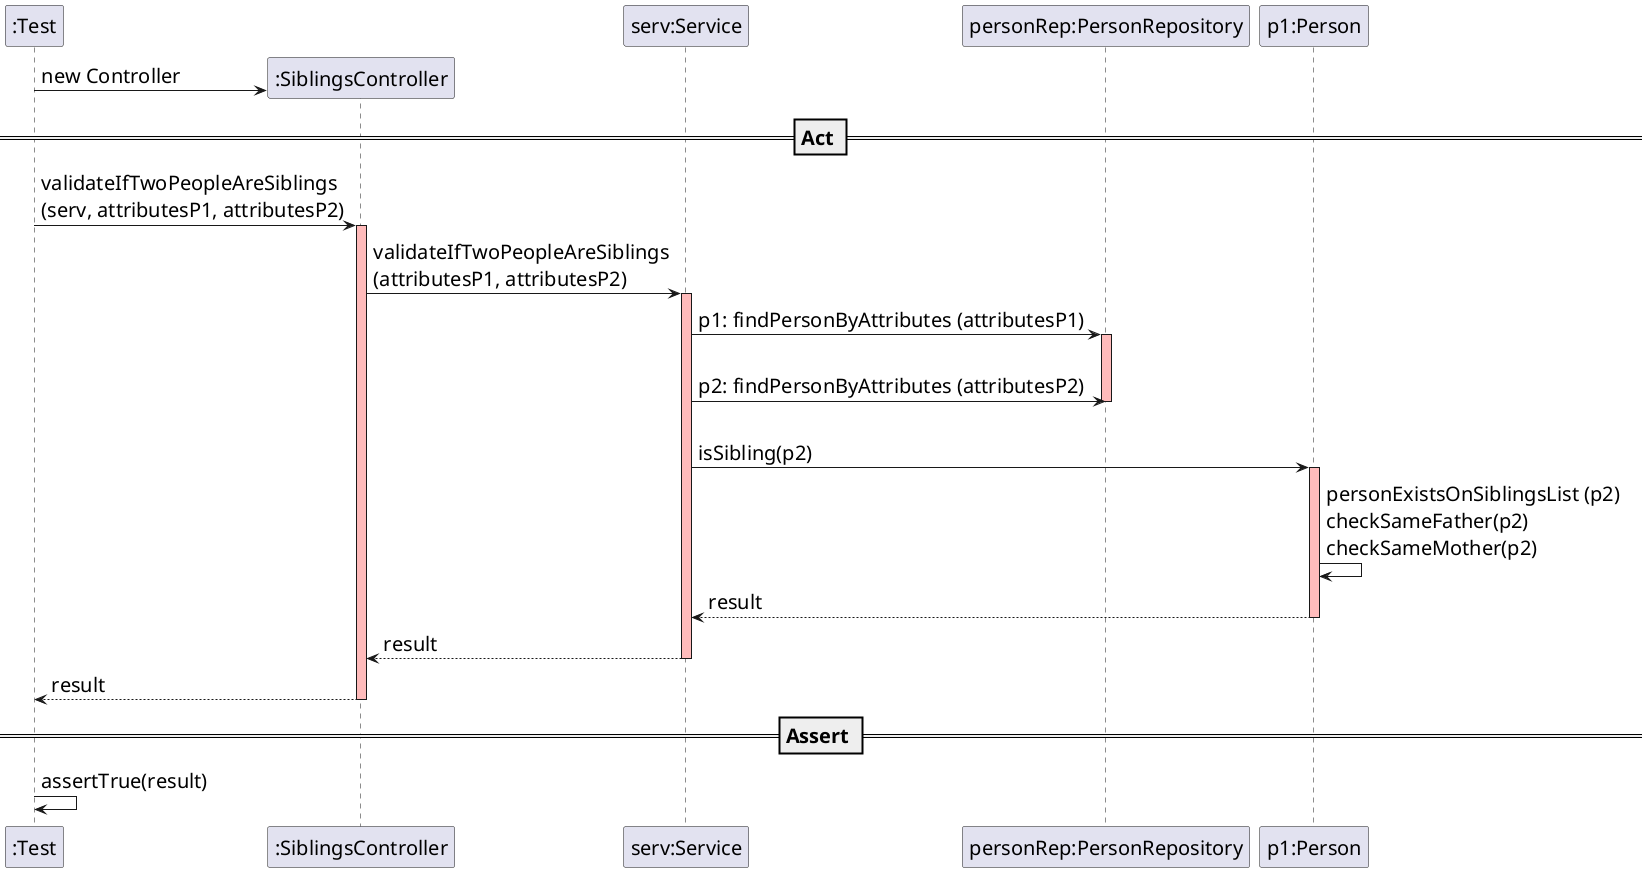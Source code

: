 @startuml
skinparam DefaultFontSize 20
create ":Test"

create ":SiblingsController"
":Test" -> ":SiblingsController" : new Controller

participant "serv:Service"
participant "personRep:PersonRepository"
participant "p1:Person"

== Act ==

":Test" -> ":SiblingsController" : validateIfTwoPeopleAreSiblings\n(serv, attributesP1, attributesP2)
activate ":SiblingsController"  #FFBBBB

":SiblingsController" -> "serv:Service" : validateIfTwoPeopleAreSiblings\n(attributesP1, attributesP2)
activate "serv:Service"  #FFBBBB

"serv:Service" -> "personRep:PersonRepository" : p1: findPersonByAttributes (attributesP1)
activate "personRep:PersonRepository" #FFBBBB
|||
"serv:Service" -> "personRep:PersonRepository" : p2: findPersonByAttributes (attributesP2)

deactivate "personRep:PersonRepository" #FFBBBB
|||
"serv:Service" -> "p1:Person" : isSibling(p2)
activate "p1:Person"  #FFBBBB

"p1:Person" -> "p1:Person" :  personExistsOnSiblingsList (p2)\ncheckSameFather(p2)\ncheckSameMother(p2)

"p1:Person" --> "serv:Service" : result
deactivate "p1:Person"

"serv:Service"--> ":SiblingsController" : result
deactivate "serv:Service"

":SiblingsController" --> ":Test" : result
deactivate ":SiblingsController"

== Assert ==

":Test" -> ":Test" : assertTrue(result)

@enduml
